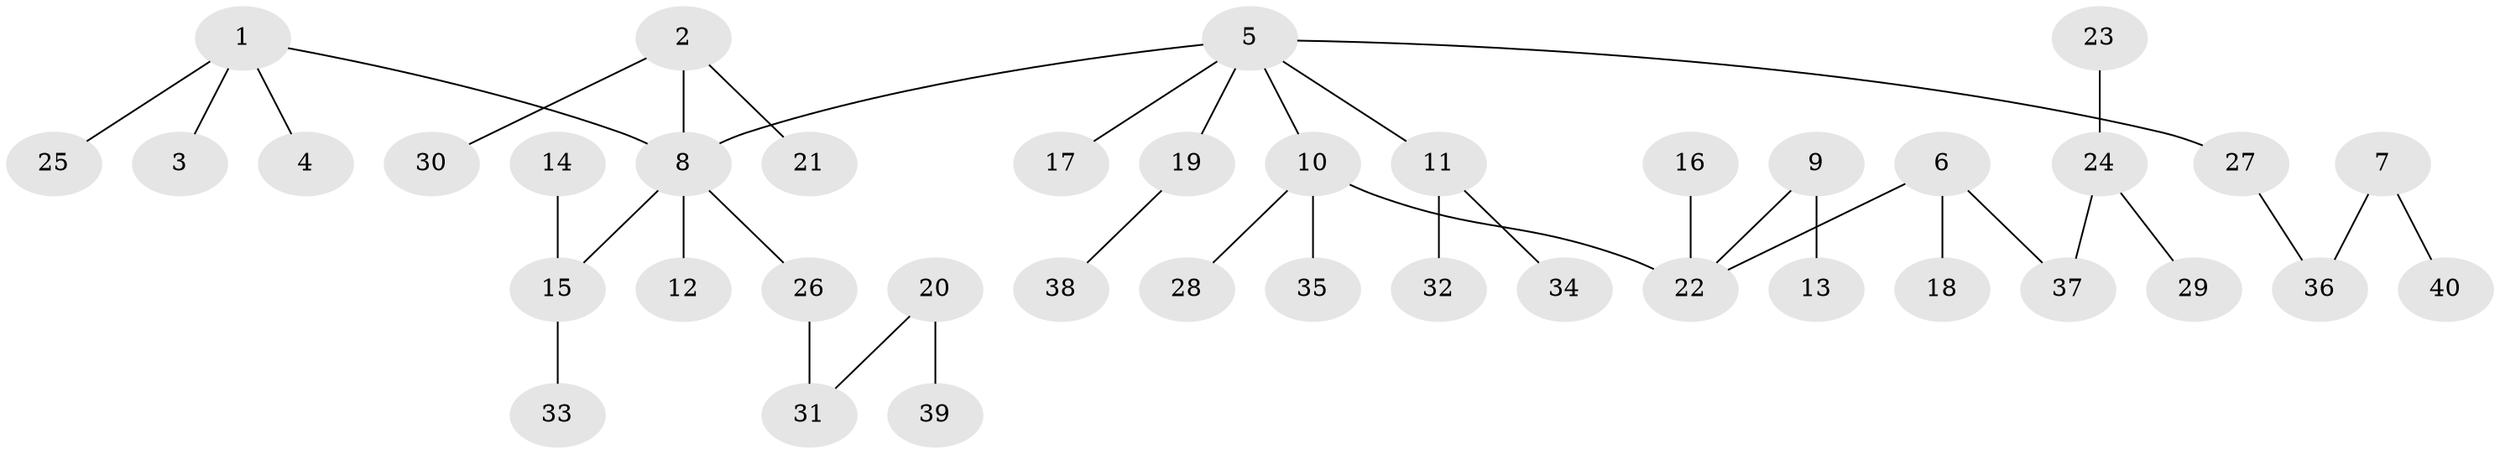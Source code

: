 // original degree distribution, {5: 0.025, 6: 0.0375, 3: 0.15, 1: 0.475, 2: 0.275, 4: 0.0375}
// Generated by graph-tools (version 1.1) at 2025/02/03/09/25 03:02:24]
// undirected, 40 vertices, 39 edges
graph export_dot {
graph [start="1"]
  node [color=gray90,style=filled];
  1;
  2;
  3;
  4;
  5;
  6;
  7;
  8;
  9;
  10;
  11;
  12;
  13;
  14;
  15;
  16;
  17;
  18;
  19;
  20;
  21;
  22;
  23;
  24;
  25;
  26;
  27;
  28;
  29;
  30;
  31;
  32;
  33;
  34;
  35;
  36;
  37;
  38;
  39;
  40;
  1 -- 3 [weight=1.0];
  1 -- 4 [weight=1.0];
  1 -- 8 [weight=1.0];
  1 -- 25 [weight=1.0];
  2 -- 8 [weight=1.0];
  2 -- 21 [weight=1.0];
  2 -- 30 [weight=1.0];
  5 -- 8 [weight=1.0];
  5 -- 10 [weight=1.0];
  5 -- 11 [weight=1.0];
  5 -- 17 [weight=1.0];
  5 -- 19 [weight=1.0];
  5 -- 27 [weight=1.0];
  6 -- 18 [weight=1.0];
  6 -- 22 [weight=1.0];
  6 -- 37 [weight=1.0];
  7 -- 36 [weight=1.0];
  7 -- 40 [weight=1.0];
  8 -- 12 [weight=1.0];
  8 -- 15 [weight=1.0];
  8 -- 26 [weight=1.0];
  9 -- 13 [weight=1.0];
  9 -- 22 [weight=1.0];
  10 -- 22 [weight=1.0];
  10 -- 28 [weight=1.0];
  10 -- 35 [weight=1.0];
  11 -- 32 [weight=1.0];
  11 -- 34 [weight=1.0];
  14 -- 15 [weight=1.0];
  15 -- 33 [weight=1.0];
  16 -- 22 [weight=1.0];
  19 -- 38 [weight=1.0];
  20 -- 31 [weight=1.0];
  20 -- 39 [weight=1.0];
  23 -- 24 [weight=1.0];
  24 -- 29 [weight=1.0];
  24 -- 37 [weight=1.0];
  26 -- 31 [weight=1.0];
  27 -- 36 [weight=1.0];
}
